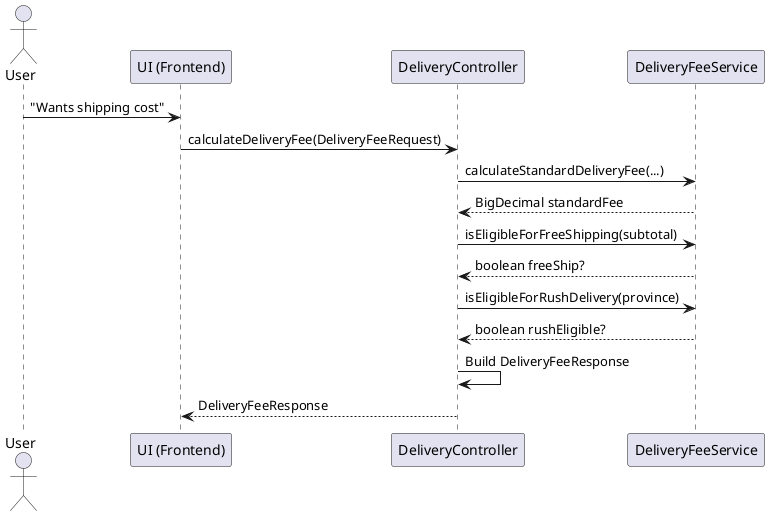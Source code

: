 @startuml
actor User
participant "UI (Frontend)" as UI
participant "DeliveryController" as DC
participant "DeliveryFeeService" as DFS

User -> UI: "Wants shipping cost"
UI -> DC: calculateDeliveryFee(DeliveryFeeRequest)
DC -> DFS: calculateStandardDeliveryFee(...)
DFS --> DC: BigDecimal standardFee
DC -> DFS: isEligibleForFreeShipping(subtotal)
DFS --> DC: boolean freeShip?
DC -> DFS: isEligibleForRushDelivery(province)
DFS --> DC: boolean rushEligible?
DC -> DC: Build DeliveryFeeResponse
DC --> UI: DeliveryFeeResponse
@enduml

